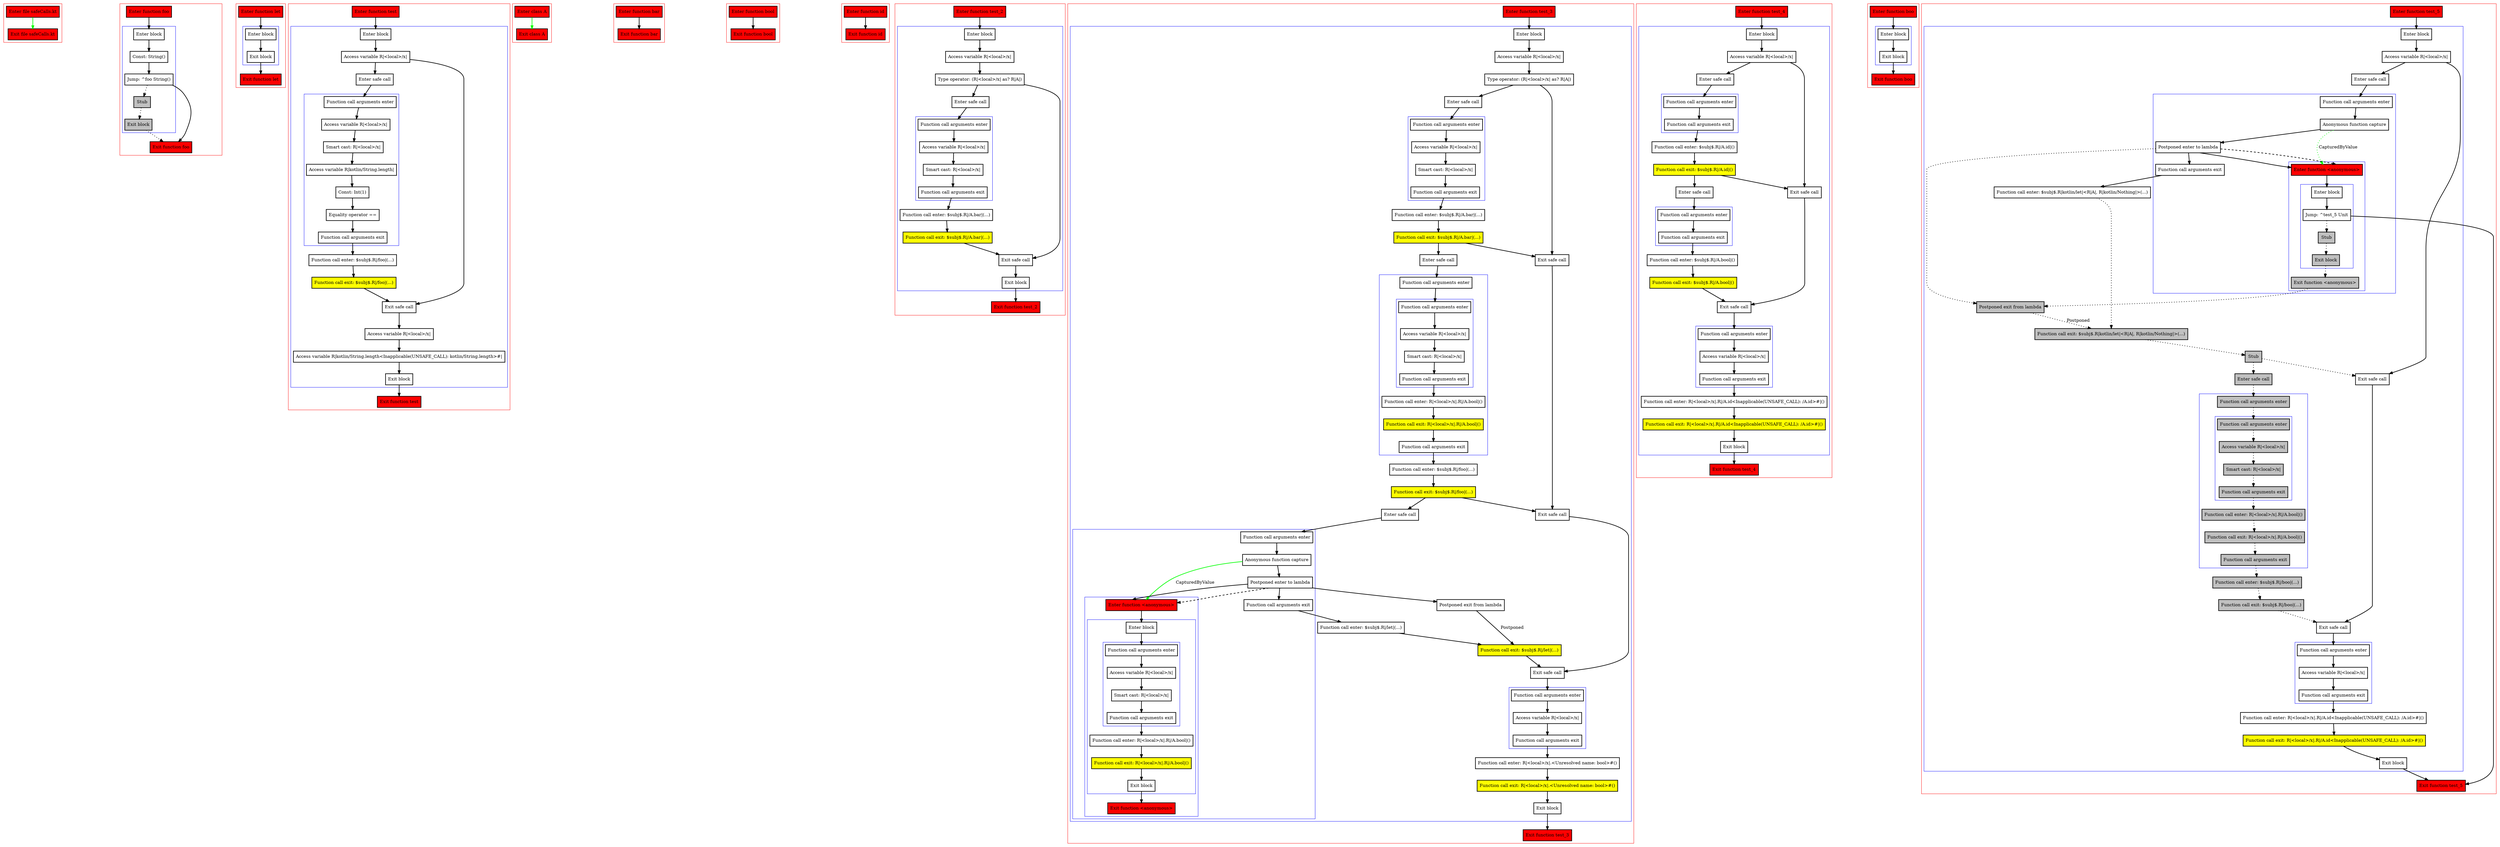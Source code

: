 digraph safeCalls_kt {
    graph [nodesep=3]
    node [shape=box penwidth=2]
    edge [penwidth=2]

    subgraph cluster_0 {
        color=red
        0 [label="Enter file safeCalls.kt" style="filled" fillcolor=red];
        1 [label="Exit file safeCalls.kt" style="filled" fillcolor=red];
    }
    0 -> {1} [color=green];

    subgraph cluster_1 {
        color=red
        2 [label="Enter function foo" style="filled" fillcolor=red];
        subgraph cluster_2 {
            color=blue
            3 [label="Enter block"];
            4 [label="Const: String()"];
            5 [label="Jump: ^foo String()"];
            6 [label="Stub" style="filled" fillcolor=gray];
            7 [label="Exit block" style="filled" fillcolor=gray];
        }
        8 [label="Exit function foo" style="filled" fillcolor=red];
    }
    2 -> {3};
    3 -> {4};
    4 -> {5};
    5 -> {8};
    5 -> {6} [style=dotted];
    6 -> {7} [style=dotted];
    7 -> {8} [style=dotted];

    subgraph cluster_3 {
        color=red
        9 [label="Enter function let" style="filled" fillcolor=red];
        subgraph cluster_4 {
            color=blue
            10 [label="Enter block"];
            11 [label="Exit block"];
        }
        12 [label="Exit function let" style="filled" fillcolor=red];
    }
    9 -> {10};
    10 -> {11};
    11 -> {12};

    subgraph cluster_5 {
        color=red
        13 [label="Enter function test" style="filled" fillcolor=red];
        subgraph cluster_6 {
            color=blue
            14 [label="Enter block"];
            15 [label="Access variable R|<local>/x|"];
            16 [label="Enter safe call"];
            subgraph cluster_7 {
                color=blue
                17 [label="Function call arguments enter"];
                18 [label="Access variable R|<local>/x|"];
                19 [label="Smart cast: R|<local>/x|"];
                20 [label="Access variable R|kotlin/String.length|"];
                21 [label="Const: Int(1)"];
                22 [label="Equality operator =="];
                23 [label="Function call arguments exit"];
            }
            24 [label="Function call enter: $subj$.R|/foo|(...)"];
            25 [label="Function call exit: $subj$.R|/foo|(...)" style="filled" fillcolor=yellow];
            26 [label="Exit safe call"];
            27 [label="Access variable R|<local>/x|"];
            28 [label="Access variable R|kotlin/String.length<Inapplicable(UNSAFE_CALL): kotlin/String.length>#|"];
            29 [label="Exit block"];
        }
        30 [label="Exit function test" style="filled" fillcolor=red];
    }
    13 -> {14};
    14 -> {15};
    15 -> {16 26};
    16 -> {17};
    17 -> {18};
    18 -> {19};
    19 -> {20};
    20 -> {21};
    21 -> {22};
    22 -> {23};
    23 -> {24};
    24 -> {25};
    25 -> {26};
    26 -> {27};
    27 -> {28};
    28 -> {29};
    29 -> {30};

    subgraph cluster_8 {
        color=red
        31 [label="Enter class A" style="filled" fillcolor=red];
        32 [label="Exit class A" style="filled" fillcolor=red];
    }
    31 -> {32} [color=green];

    subgraph cluster_9 {
        color=red
        33 [label="Enter function bar" style="filled" fillcolor=red];
        34 [label="Exit function bar" style="filled" fillcolor=red];
    }
    33 -> {34};

    subgraph cluster_10 {
        color=red
        35 [label="Enter function bool" style="filled" fillcolor=red];
        36 [label="Exit function bool" style="filled" fillcolor=red];
    }
    35 -> {36};

    subgraph cluster_11 {
        color=red
        37 [label="Enter function id" style="filled" fillcolor=red];
        38 [label="Exit function id" style="filled" fillcolor=red];
    }
    37 -> {38};

    subgraph cluster_12 {
        color=red
        39 [label="Enter function test_2" style="filled" fillcolor=red];
        subgraph cluster_13 {
            color=blue
            40 [label="Enter block"];
            41 [label="Access variable R|<local>/x|"];
            42 [label="Type operator: (R|<local>/x| as? R|A|)"];
            43 [label="Enter safe call"];
            subgraph cluster_14 {
                color=blue
                44 [label="Function call arguments enter"];
                45 [label="Access variable R|<local>/x|"];
                46 [label="Smart cast: R|<local>/x|"];
                47 [label="Function call arguments exit"];
            }
            48 [label="Function call enter: $subj$.R|/A.bar|(...)"];
            49 [label="Function call exit: $subj$.R|/A.bar|(...)" style="filled" fillcolor=yellow];
            50 [label="Exit safe call"];
            51 [label="Exit block"];
        }
        52 [label="Exit function test_2" style="filled" fillcolor=red];
    }
    39 -> {40};
    40 -> {41};
    41 -> {42};
    42 -> {43 50};
    43 -> {44};
    44 -> {45};
    45 -> {46};
    46 -> {47};
    47 -> {48};
    48 -> {49};
    49 -> {50};
    50 -> {51};
    51 -> {52};

    subgraph cluster_15 {
        color=red
        53 [label="Enter function test_3" style="filled" fillcolor=red];
        subgraph cluster_16 {
            color=blue
            54 [label="Enter block"];
            55 [label="Access variable R|<local>/x|"];
            56 [label="Type operator: (R|<local>/x| as? R|A|)"];
            57 [label="Enter safe call"];
            subgraph cluster_17 {
                color=blue
                58 [label="Function call arguments enter"];
                59 [label="Access variable R|<local>/x|"];
                60 [label="Smart cast: R|<local>/x|"];
                61 [label="Function call arguments exit"];
            }
            62 [label="Function call enter: $subj$.R|/A.bar|(...)"];
            63 [label="Function call exit: $subj$.R|/A.bar|(...)" style="filled" fillcolor=yellow];
            64 [label="Enter safe call"];
            subgraph cluster_18 {
                color=blue
                65 [label="Function call arguments enter"];
                subgraph cluster_19 {
                    color=blue
                    66 [label="Function call arguments enter"];
                    67 [label="Access variable R|<local>/x|"];
                    68 [label="Smart cast: R|<local>/x|"];
                    69 [label="Function call arguments exit"];
                }
                70 [label="Function call enter: R|<local>/x|.R|/A.bool|()"];
                71 [label="Function call exit: R|<local>/x|.R|/A.bool|()" style="filled" fillcolor=yellow];
                72 [label="Function call arguments exit"];
            }
            73 [label="Function call enter: $subj$.R|/foo|(...)"];
            74 [label="Function call exit: $subj$.R|/foo|(...)" style="filled" fillcolor=yellow];
            75 [label="Enter safe call"];
            subgraph cluster_20 {
                color=blue
                76 [label="Function call arguments enter"];
                77 [label="Anonymous function capture"];
                78 [label="Postponed enter to lambda"];
                subgraph cluster_21 {
                    color=blue
                    79 [label="Enter function <anonymous>" style="filled" fillcolor=red];
                    subgraph cluster_22 {
                        color=blue
                        80 [label="Enter block"];
                        subgraph cluster_23 {
                            color=blue
                            81 [label="Function call arguments enter"];
                            82 [label="Access variable R|<local>/x|"];
                            83 [label="Smart cast: R|<local>/x|"];
                            84 [label="Function call arguments exit"];
                        }
                        85 [label="Function call enter: R|<local>/x|.R|/A.bool|()"];
                        86 [label="Function call exit: R|<local>/x|.R|/A.bool|()" style="filled" fillcolor=yellow];
                        87 [label="Exit block"];
                    }
                    88 [label="Exit function <anonymous>" style="filled" fillcolor=red];
                }
                89 [label="Function call arguments exit"];
            }
            90 [label="Function call enter: $subj$.R|/let|(...)"];
            91 [label="Postponed exit from lambda"];
            92 [label="Function call exit: $subj$.R|/let|(...)" style="filled" fillcolor=yellow];
            93 [label="Exit safe call"];
            94 [label="Exit safe call"];
            95 [label="Exit safe call"];
            subgraph cluster_24 {
                color=blue
                96 [label="Function call arguments enter"];
                97 [label="Access variable R|<local>/x|"];
                98 [label="Function call arguments exit"];
            }
            99 [label="Function call enter: R|<local>/x|.<Unresolved name: bool>#()"];
            100 [label="Function call exit: R|<local>/x|.<Unresolved name: bool>#()" style="filled" fillcolor=yellow];
            101 [label="Exit block"];
        }
        102 [label="Exit function test_3" style="filled" fillcolor=red];
    }
    53 -> {54};
    54 -> {55};
    55 -> {56};
    56 -> {57 93};
    57 -> {58};
    58 -> {59};
    59 -> {60};
    60 -> {61};
    61 -> {62};
    62 -> {63};
    63 -> {64 93};
    64 -> {65};
    65 -> {66};
    66 -> {67};
    67 -> {68};
    68 -> {69};
    69 -> {70};
    70 -> {71};
    71 -> {72};
    72 -> {73};
    73 -> {74};
    74 -> {75 94};
    75 -> {76};
    76 -> {77};
    77 -> {78};
    77 -> {79} [color=green label="CapturedByValue"];
    78 -> {79 89 91};
    78 -> {79} [style=dashed];
    79 -> {80};
    80 -> {81};
    81 -> {82};
    82 -> {83};
    83 -> {84};
    84 -> {85};
    85 -> {86};
    86 -> {87};
    87 -> {88};
    89 -> {90};
    90 -> {92};
    91 -> {92} [label="Postponed"];
    92 -> {95};
    93 -> {94};
    94 -> {95};
    95 -> {96};
    96 -> {97};
    97 -> {98};
    98 -> {99};
    99 -> {100};
    100 -> {101};
    101 -> {102};

    subgraph cluster_25 {
        color=red
        103 [label="Enter function test_4" style="filled" fillcolor=red];
        subgraph cluster_26 {
            color=blue
            104 [label="Enter block"];
            105 [label="Access variable R|<local>/x|"];
            106 [label="Enter safe call"];
            subgraph cluster_27 {
                color=blue
                107 [label="Function call arguments enter"];
                108 [label="Function call arguments exit"];
            }
            109 [label="Function call enter: $subj$.R|/A.id|()"];
            110 [label="Function call exit: $subj$.R|/A.id|()" style="filled" fillcolor=yellow];
            111 [label="Enter safe call"];
            subgraph cluster_28 {
                color=blue
                112 [label="Function call arguments enter"];
                113 [label="Function call arguments exit"];
            }
            114 [label="Function call enter: $subj$.R|/A.bool|()"];
            115 [label="Function call exit: $subj$.R|/A.bool|()" style="filled" fillcolor=yellow];
            116 [label="Exit safe call"];
            117 [label="Exit safe call"];
            subgraph cluster_29 {
                color=blue
                118 [label="Function call arguments enter"];
                119 [label="Access variable R|<local>/x|"];
                120 [label="Function call arguments exit"];
            }
            121 [label="Function call enter: R|<local>/x|.R|/A.id<Inapplicable(UNSAFE_CALL): /A.id>#|()"];
            122 [label="Function call exit: R|<local>/x|.R|/A.id<Inapplicable(UNSAFE_CALL): /A.id>#|()" style="filled" fillcolor=yellow];
            123 [label="Exit block"];
        }
        124 [label="Exit function test_4" style="filled" fillcolor=red];
    }
    103 -> {104};
    104 -> {105};
    105 -> {106 116};
    106 -> {107};
    107 -> {108};
    108 -> {109};
    109 -> {110};
    110 -> {111 116};
    111 -> {112};
    112 -> {113};
    113 -> {114};
    114 -> {115};
    115 -> {117};
    116 -> {117};
    117 -> {118};
    118 -> {119};
    119 -> {120};
    120 -> {121};
    121 -> {122};
    122 -> {123};
    123 -> {124};

    subgraph cluster_30 {
        color=red
        125 [label="Enter function boo" style="filled" fillcolor=red];
        subgraph cluster_31 {
            color=blue
            126 [label="Enter block"];
            127 [label="Exit block"];
        }
        128 [label="Exit function boo" style="filled" fillcolor=red];
    }
    125 -> {126};
    126 -> {127};
    127 -> {128};

    subgraph cluster_32 {
        color=red
        129 [label="Enter function test_5" style="filled" fillcolor=red];
        subgraph cluster_33 {
            color=blue
            130 [label="Enter block"];
            131 [label="Access variable R|<local>/x|"];
            132 [label="Enter safe call"];
            subgraph cluster_34 {
                color=blue
                133 [label="Function call arguments enter"];
                134 [label="Anonymous function capture"];
                135 [label="Postponed enter to lambda"];
                subgraph cluster_35 {
                    color=blue
                    136 [label="Enter function <anonymous>" style="filled" fillcolor=red];
                    subgraph cluster_36 {
                        color=blue
                        137 [label="Enter block"];
                        138 [label="Jump: ^test_5 Unit"];
                        139 [label="Stub" style="filled" fillcolor=gray];
                        140 [label="Exit block" style="filled" fillcolor=gray];
                    }
                    141 [label="Exit function <anonymous>" style="filled" fillcolor=gray];
                }
                142 [label="Function call arguments exit"];
            }
            143 [label="Function call enter: $subj$.R|kotlin/let|<R|A|, R|kotlin/Nothing|>(...)"];
            144 [label="Postponed exit from lambda" style="filled" fillcolor=gray];
            145 [label="Function call exit: $subj$.R|kotlin/let|<R|A|, R|kotlin/Nothing|>(...)" style="filled" fillcolor=gray];
            146 [label="Stub" style="filled" fillcolor=gray];
            147 [label="Enter safe call" style="filled" fillcolor=gray];
            subgraph cluster_37 {
                color=blue
                148 [label="Function call arguments enter" style="filled" fillcolor=gray];
                subgraph cluster_38 {
                    color=blue
                    149 [label="Function call arguments enter" style="filled" fillcolor=gray];
                    150 [label="Access variable R|<local>/x|" style="filled" fillcolor=gray];
                    151 [label="Smart cast: R|<local>/x|" style="filled" fillcolor=gray];
                    152 [label="Function call arguments exit" style="filled" fillcolor=gray];
                }
                153 [label="Function call enter: R|<local>/x|.R|/A.bool|()" style="filled" fillcolor=gray];
                154 [label="Function call exit: R|<local>/x|.R|/A.bool|()" style="filled" fillcolor=gray];
                155 [label="Function call arguments exit" style="filled" fillcolor=gray];
            }
            156 [label="Function call enter: $subj$.R|/boo|(...)" style="filled" fillcolor=gray];
            157 [label="Function call exit: $subj$.R|/boo|(...)" style="filled" fillcolor=gray];
            158 [label="Exit safe call"];
            159 [label="Exit safe call"];
            subgraph cluster_39 {
                color=blue
                160 [label="Function call arguments enter"];
                161 [label="Access variable R|<local>/x|"];
                162 [label="Function call arguments exit"];
            }
            163 [label="Function call enter: R|<local>/x|.R|/A.id<Inapplicable(UNSAFE_CALL): /A.id>#|()"];
            164 [label="Function call exit: R|<local>/x|.R|/A.id<Inapplicable(UNSAFE_CALL): /A.id>#|()" style="filled" fillcolor=yellow];
            165 [label="Exit block"];
        }
        166 [label="Exit function test_5" style="filled" fillcolor=red];
    }
    129 -> {130};
    130 -> {131};
    131 -> {132 158};
    132 -> {133};
    133 -> {134};
    134 -> {135};
    134 -> {136} [color=green style=dotted label="CapturedByValue"];
    135 -> {136 142};
    135 -> {144} [style=dotted];
    135 -> {136} [style=dashed];
    136 -> {137};
    137 -> {138};
    138 -> {166};
    138 -> {139} [style=dotted];
    139 -> {140} [style=dotted];
    140 -> {141} [style=dotted];
    141 -> {144} [style=dotted];
    142 -> {143};
    143 -> {145} [style=dotted];
    144 -> {145} [style=dotted label="Postponed"];
    145 -> {146} [style=dotted];
    146 -> {147 158} [style=dotted];
    147 -> {148} [style=dotted];
    148 -> {149} [style=dotted];
    149 -> {150} [style=dotted];
    150 -> {151} [style=dotted];
    151 -> {152} [style=dotted];
    152 -> {153} [style=dotted];
    153 -> {154} [style=dotted];
    154 -> {155} [style=dotted];
    155 -> {156} [style=dotted];
    156 -> {157} [style=dotted];
    157 -> {159} [style=dotted];
    158 -> {159};
    159 -> {160};
    160 -> {161};
    161 -> {162};
    162 -> {163};
    163 -> {164};
    164 -> {165};
    165 -> {166};

}
